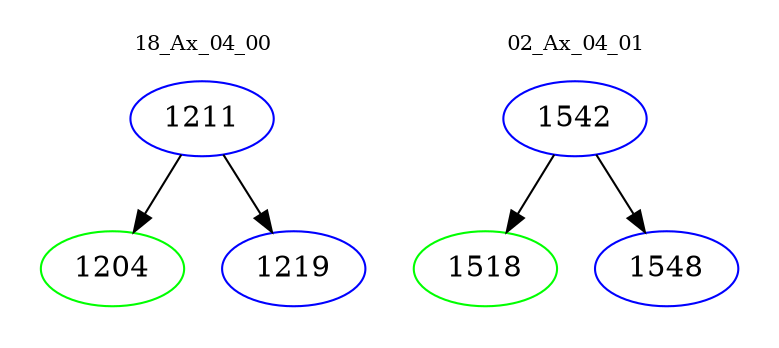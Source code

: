 digraph{
subgraph cluster_0 {
color = white
label = "18_Ax_04_00";
fontsize=10;
T0_1211 [label="1211", color="blue"]
T0_1211 -> T0_1204 [color="black"]
T0_1204 [label="1204", color="green"]
T0_1211 -> T0_1219 [color="black"]
T0_1219 [label="1219", color="blue"]
}
subgraph cluster_1 {
color = white
label = "02_Ax_04_01";
fontsize=10;
T1_1542 [label="1542", color="blue"]
T1_1542 -> T1_1518 [color="black"]
T1_1518 [label="1518", color="green"]
T1_1542 -> T1_1548 [color="black"]
T1_1548 [label="1548", color="blue"]
}
}
